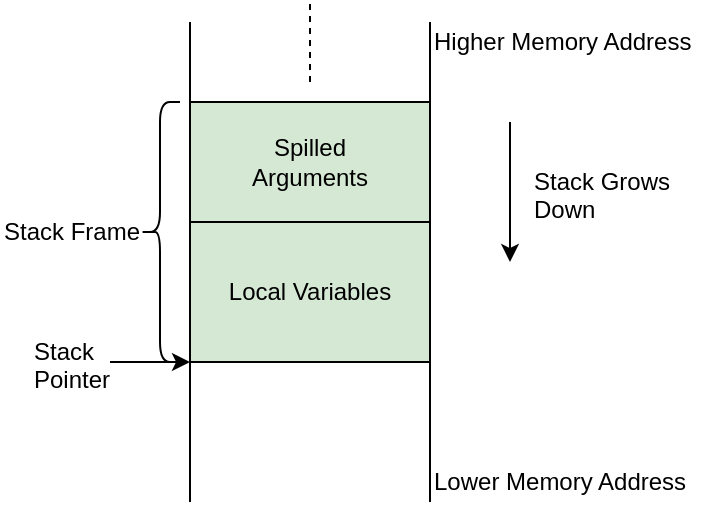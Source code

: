 <mxfile version="12.1.7" type="device" pages="1"><diagram id="cMcdBwxz5uFmaeGyrG5q" name="Page-1"><mxGraphModel dx="1158" dy="726" grid="1" gridSize="10" guides="1" tooltips="1" connect="1" arrows="1" fold="1" page="1" pageScale="1" pageWidth="850" pageHeight="1100" math="0" shadow="0"><root><mxCell id="0"/><mxCell id="1" parent="0"/><mxCell id="pComy8A5qjXGzazNrMkJ-2" value="" style="endArrow=none;html=1;" parent="1" edge="1"><mxGeometry width="50" height="50" relative="1" as="geometry"><mxPoint x="200" y="80" as="sourcePoint"/><mxPoint x="200" y="320" as="targetPoint"/></mxGeometry></mxCell><mxCell id="pComy8A5qjXGzazNrMkJ-3" value="" style="endArrow=none;html=1;" parent="1" edge="1"><mxGeometry width="50" height="50" relative="1" as="geometry"><mxPoint x="320" y="80" as="sourcePoint"/><mxPoint x="320" y="320" as="targetPoint"/></mxGeometry></mxCell><mxCell id="pComy8A5qjXGzazNrMkJ-5" value="Spilled&lt;br&gt;Arguments" style="rounded=0;whiteSpace=wrap;html=1;fillColor=#d5e8d4;strokeColor=#000000;" parent="1" vertex="1"><mxGeometry x="200" y="120" width="120" height="60" as="geometry"/></mxCell><mxCell id="pComy8A5qjXGzazNrMkJ-6" value="Local Variables" style="rounded=0;whiteSpace=wrap;html=1;strokeColor=#000000;fillColor=#d5e8d4;" parent="1" vertex="1"><mxGeometry x="200" y="180" width="120" height="70" as="geometry"/></mxCell><mxCell id="pComy8A5qjXGzazNrMkJ-9" value="" style="endArrow=none;dashed=1;html=1;" parent="1" edge="1"><mxGeometry width="50" height="50" relative="1" as="geometry"><mxPoint x="260" y="110" as="sourcePoint"/><mxPoint x="260" y="70" as="targetPoint"/></mxGeometry></mxCell><mxCell id="pComy8A5qjXGzazNrMkJ-10" value="Higher Memory Address" style="text;html=1;resizable=0;points=[];autosize=1;align=left;verticalAlign=top;spacingTop=-4;" parent="1" vertex="1"><mxGeometry x="320" y="80" width="140" height="20" as="geometry"/></mxCell><mxCell id="pComy8A5qjXGzazNrMkJ-11" value="Lower Memory Address" style="text;html=1;resizable=0;points=[];autosize=1;align=left;verticalAlign=top;spacingTop=-4;" parent="1" vertex="1"><mxGeometry x="320" y="300" width="140" height="20" as="geometry"/></mxCell><mxCell id="pComy8A5qjXGzazNrMkJ-12" value="" style="endArrow=classic;html=1;" parent="1" edge="1"><mxGeometry width="50" height="50" relative="1" as="geometry"><mxPoint x="360" y="130" as="sourcePoint"/><mxPoint x="360" y="200" as="targetPoint"/></mxGeometry></mxCell><mxCell id="pComy8A5qjXGzazNrMkJ-13" value="Stack Grows&lt;br&gt;Down" style="text;html=1;resizable=0;points=[];autosize=1;align=left;verticalAlign=top;spacingTop=-4;" parent="1" vertex="1"><mxGeometry x="370" y="150" width="80" height="30" as="geometry"/></mxCell><mxCell id="pComy8A5qjXGzazNrMkJ-14" value="" style="shape=curlyBracket;whiteSpace=wrap;html=1;rounded=1;strokeColor=#000000;" parent="1" vertex="1"><mxGeometry x="175" y="120" width="20" height="130" as="geometry"/></mxCell><mxCell id="pComy8A5qjXGzazNrMkJ-15" value="Stack Frame" style="text;html=1;resizable=0;points=[];autosize=1;align=left;verticalAlign=top;spacingTop=-4;" parent="1" vertex="1"><mxGeometry x="105" y="175" width="80" height="20" as="geometry"/></mxCell><mxCell id="5LNUMZnI2ascp3DVo09s-1" value="" style="endArrow=classic;html=1;" edge="1" parent="1"><mxGeometry width="50" height="50" relative="1" as="geometry"><mxPoint x="160" y="250" as="sourcePoint"/><mxPoint x="200" y="250" as="targetPoint"/></mxGeometry></mxCell><mxCell id="5LNUMZnI2ascp3DVo09s-2" value="Stack&lt;br&gt;Pointer" style="text;html=1;resizable=0;points=[];autosize=1;align=left;verticalAlign=top;spacingTop=-4;" vertex="1" parent="1"><mxGeometry x="120" y="235" width="50" height="30" as="geometry"/></mxCell></root></mxGraphModel></diagram></mxfile>
